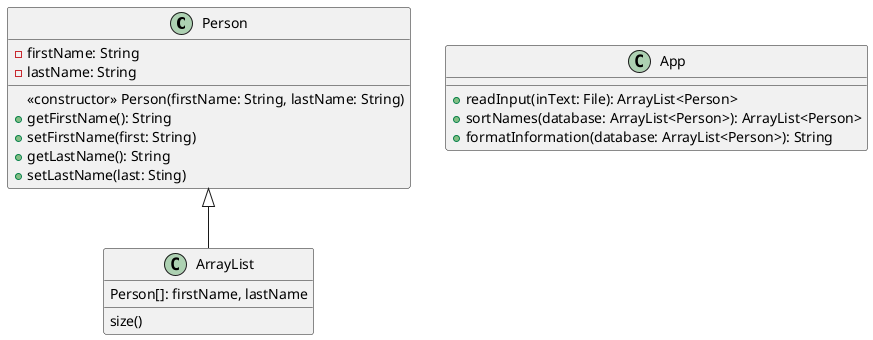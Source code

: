 @startuml
'https://plantuml.com/class-diagram

Person <|-- ArrayList

class App{
    + readInput(inText: File): ArrayList<Person>
    + sortNames(database: ArrayList<Person>): ArrayList<Person>
    + formatInformation(database: ArrayList<Person>): String
}

class ArrayList {
Person[]: firstName, lastName
size()
}

class Person{
    - firstName: String
    - lastName: String

    <<constructor>> Person(firstName: String, lastName: String)
    + getFirstName(): String
    + setFirstName(first: String)
    + getLastName(): String
    + setLastName(last: Sting)
}


@enduml